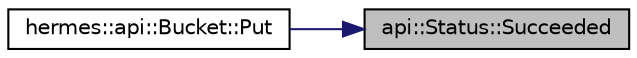 digraph "api::Status::Succeeded"
{
 // LATEX_PDF_SIZE
  edge [fontname="Helvetica",fontsize="10",labelfontname="Helvetica",labelfontsize="10"];
  node [fontname="Helvetica",fontsize="10",shape=record];
  rankdir="RL";
  Node1 [label="api::Status::Succeeded",height=0.2,width=0.4,color="black", fillcolor="grey75", style="filled", fontcolor="black",tooltip=" "];
  Node1 -> Node2 [dir="back",color="midnightblue",fontsize="10",style="solid",fontname="Helvetica"];
  Node2 [label="hermes::api::Bucket::Put",height=0.2,width=0.4,color="black", fillcolor="white", style="filled",URL="$classhermes_1_1api_1_1_bucket.html#a441867ba2ca8319268104316b46966d4",tooltip="Puts a blob to a bucket."];
}
